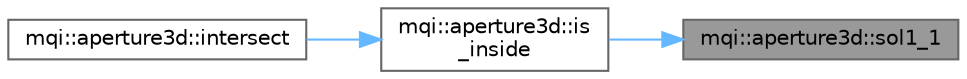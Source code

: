 digraph "mqi::aperture3d::sol1_1"
{
 // LATEX_PDF_SIZE
  bgcolor="transparent";
  edge [fontname=Helvetica,fontsize=10,labelfontname=Helvetica,labelfontsize=10];
  node [fontname=Helvetica,fontsize=10,shape=box,height=0.2,width=0.4];
  rankdir="RL";
  Node1 [id="Node000001",label="mqi::aperture3d::sol1_1",height=0.2,width=0.4,color="gray40", fillcolor="grey60", style="filled", fontcolor="black",tooltip="Determines if a point is inside a polygon using the ray casting algorithm."];
  Node1 -> Node2 [id="edge1_Node000001_Node000002",dir="back",color="steelblue1",style="solid",tooltip=" "];
  Node2 [id="Node000002",label="mqi::aperture3d::is\l_inside",height=0.2,width=0.4,color="grey40", fillcolor="white", style="filled",URL="$classmqi_1_1aperture3d.html#a5121aed9cacae9d79b464f26c5cc7ca5",tooltip="Checks if a 3D point is inside any of the aperture openings."];
  Node2 -> Node3 [id="edge2_Node000002_Node000003",dir="back",color="steelblue1",style="solid",tooltip=" "];
  Node3 [id="Node000003",label="mqi::aperture3d::intersect",height=0.2,width=0.4,color="grey40", fillcolor="white", style="filled",URL="$classmqi_1_1aperture3d.html#a03022a13cc46980e3e756a4f96435878",tooltip="Calculates the intersection of a ray with the aperture grid."];
}
